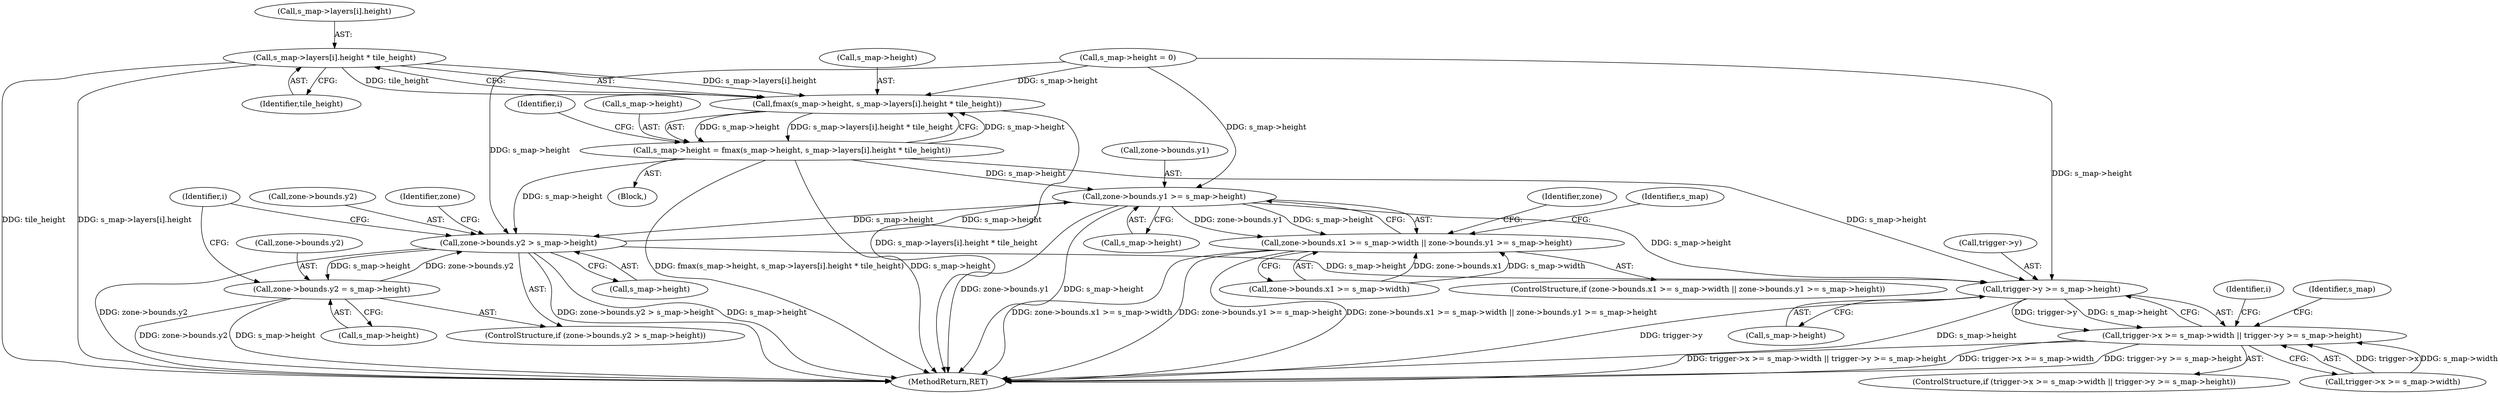 digraph "0_minisphere_252c1ca184cb38e1acb917aa0e451c5f08519996@array" {
"1000340" [label="(Call,s_map->layers[i].height * tile_height)"];
"1000336" [label="(Call,fmax(s_map->height, s_map->layers[i].height * tile_height))"];
"1000332" [label="(Call,s_map->height = fmax(s_map->height, s_map->layers[i].height * tile_height))"];
"1000384" [label="(Call,zone->bounds.y1 >= s_map->height)"];
"1000374" [label="(Call,zone->bounds.x1 >= s_map->width || zone->bounds.y1 >= s_map->height)"];
"1000420" [label="(Call,zone->bounds.y2 > s_map->height)"];
"1000429" [label="(Call,zone->bounds.y2 = s_map->height)"];
"1000471" [label="(Call,trigger->y >= s_map->height)"];
"1000463" [label="(Call,trigger->x >= s_map->width || trigger->y >= s_map->height)"];
"1000348" [label="(Identifier,tile_height)"];
"1000385" [label="(Call,zone->bounds.y1)"];
"1000374" [label="(Call,zone->bounds.x1 >= s_map->width || zone->bounds.y1 >= s_map->height)"];
"1000464" [label="(Call,trigger->x >= s_map->width)"];
"1000462" [label="(ControlStructure,if (trigger->x >= s_map->width || trigger->y >= s_map->height))"];
"1000475" [label="(Call,s_map->height)"];
"1000314" [label="(Block,)"];
"1000332" [label="(Call,s_map->height = fmax(s_map->height, s_map->layers[i].height * tile_height))"];
"1000373" [label="(ControlStructure,if (zone->bounds.x1 >= s_map->width || zone->bounds.y1 >= s_map->height))"];
"1000303" [label="(Identifier,i)"];
"1000485" [label="(MethodReturn,RET)"];
"1000453" [label="(Identifier,i)"];
"1000340" [label="(Call,s_map->layers[i].height * tile_height)"];
"1000471" [label="(Call,trigger->y >= s_map->height)"];
"1000432" [label="(Identifier,zone)"];
"1000480" [label="(Identifier,s_map)"];
"1000337" [label="(Call,s_map->height)"];
"1000390" [label="(Call,s_map->height)"];
"1000404" [label="(Identifier,zone)"];
"1000419" [label="(ControlStructure,if (zone->bounds.y2 > s_map->height))"];
"1000375" [label="(Call,zone->bounds.x1 >= s_map->width)"];
"1000341" [label="(Call,s_map->layers[i].height)"];
"1000472" [label="(Call,trigger->y)"];
"1000421" [label="(Call,zone->bounds.y2)"];
"1000429" [label="(Call,zone->bounds.y2 = s_map->height)"];
"1000426" [label="(Call,s_map->height)"];
"1000430" [label="(Call,zone->bounds.y2)"];
"1000288" [label="(Call,s_map->height = 0)"];
"1000463" [label="(Call,trigger->x >= s_map->width || trigger->y >= s_map->height)"];
"1000420" [label="(Call,zone->bounds.y2 > s_map->height)"];
"1000333" [label="(Call,s_map->height)"];
"1000336" [label="(Call,fmax(s_map->height, s_map->layers[i].height * tile_height))"];
"1000395" [label="(Identifier,s_map)"];
"1000435" [label="(Call,s_map->height)"];
"1000384" [label="(Call,zone->bounds.y1 >= s_map->height)"];
"1000364" [label="(Identifier,i)"];
"1000340" -> "1000336"  [label="AST: "];
"1000340" -> "1000348"  [label="CFG: "];
"1000341" -> "1000340"  [label="AST: "];
"1000348" -> "1000340"  [label="AST: "];
"1000336" -> "1000340"  [label="CFG: "];
"1000340" -> "1000485"  [label="DDG: tile_height"];
"1000340" -> "1000485"  [label="DDG: s_map->layers[i].height"];
"1000340" -> "1000336"  [label="DDG: s_map->layers[i].height"];
"1000340" -> "1000336"  [label="DDG: tile_height"];
"1000336" -> "1000332"  [label="AST: "];
"1000337" -> "1000336"  [label="AST: "];
"1000332" -> "1000336"  [label="CFG: "];
"1000336" -> "1000485"  [label="DDG: s_map->layers[i].height * tile_height"];
"1000336" -> "1000332"  [label="DDG: s_map->height"];
"1000336" -> "1000332"  [label="DDG: s_map->layers[i].height * tile_height"];
"1000332" -> "1000336"  [label="DDG: s_map->height"];
"1000288" -> "1000336"  [label="DDG: s_map->height"];
"1000332" -> "1000314"  [label="AST: "];
"1000333" -> "1000332"  [label="AST: "];
"1000303" -> "1000332"  [label="CFG: "];
"1000332" -> "1000485"  [label="DDG: fmax(s_map->height, s_map->layers[i].height * tile_height)"];
"1000332" -> "1000485"  [label="DDG: s_map->height"];
"1000332" -> "1000384"  [label="DDG: s_map->height"];
"1000332" -> "1000420"  [label="DDG: s_map->height"];
"1000332" -> "1000471"  [label="DDG: s_map->height"];
"1000384" -> "1000374"  [label="AST: "];
"1000384" -> "1000390"  [label="CFG: "];
"1000385" -> "1000384"  [label="AST: "];
"1000390" -> "1000384"  [label="AST: "];
"1000374" -> "1000384"  [label="CFG: "];
"1000384" -> "1000485"  [label="DDG: s_map->height"];
"1000384" -> "1000485"  [label="DDG: zone->bounds.y1"];
"1000384" -> "1000374"  [label="DDG: zone->bounds.y1"];
"1000384" -> "1000374"  [label="DDG: s_map->height"];
"1000288" -> "1000384"  [label="DDG: s_map->height"];
"1000420" -> "1000384"  [label="DDG: s_map->height"];
"1000384" -> "1000420"  [label="DDG: s_map->height"];
"1000384" -> "1000471"  [label="DDG: s_map->height"];
"1000374" -> "1000373"  [label="AST: "];
"1000374" -> "1000375"  [label="CFG: "];
"1000375" -> "1000374"  [label="AST: "];
"1000395" -> "1000374"  [label="CFG: "];
"1000404" -> "1000374"  [label="CFG: "];
"1000374" -> "1000485"  [label="DDG: zone->bounds.x1 >= s_map->width"];
"1000374" -> "1000485"  [label="DDG: zone->bounds.y1 >= s_map->height"];
"1000374" -> "1000485"  [label="DDG: zone->bounds.x1 >= s_map->width || zone->bounds.y1 >= s_map->height"];
"1000375" -> "1000374"  [label="DDG: zone->bounds.x1"];
"1000375" -> "1000374"  [label="DDG: s_map->width"];
"1000420" -> "1000419"  [label="AST: "];
"1000420" -> "1000426"  [label="CFG: "];
"1000421" -> "1000420"  [label="AST: "];
"1000426" -> "1000420"  [label="AST: "];
"1000432" -> "1000420"  [label="CFG: "];
"1000364" -> "1000420"  [label="CFG: "];
"1000420" -> "1000485"  [label="DDG: zone->bounds.y2 > s_map->height"];
"1000420" -> "1000485"  [label="DDG: s_map->height"];
"1000420" -> "1000485"  [label="DDG: zone->bounds.y2"];
"1000429" -> "1000420"  [label="DDG: zone->bounds.y2"];
"1000288" -> "1000420"  [label="DDG: s_map->height"];
"1000420" -> "1000429"  [label="DDG: s_map->height"];
"1000420" -> "1000471"  [label="DDG: s_map->height"];
"1000429" -> "1000419"  [label="AST: "];
"1000429" -> "1000435"  [label="CFG: "];
"1000430" -> "1000429"  [label="AST: "];
"1000435" -> "1000429"  [label="AST: "];
"1000364" -> "1000429"  [label="CFG: "];
"1000429" -> "1000485"  [label="DDG: s_map->height"];
"1000429" -> "1000485"  [label="DDG: zone->bounds.y2"];
"1000471" -> "1000463"  [label="AST: "];
"1000471" -> "1000475"  [label="CFG: "];
"1000472" -> "1000471"  [label="AST: "];
"1000475" -> "1000471"  [label="AST: "];
"1000463" -> "1000471"  [label="CFG: "];
"1000471" -> "1000485"  [label="DDG: trigger->y"];
"1000471" -> "1000485"  [label="DDG: s_map->height"];
"1000471" -> "1000463"  [label="DDG: trigger->y"];
"1000471" -> "1000463"  [label="DDG: s_map->height"];
"1000288" -> "1000471"  [label="DDG: s_map->height"];
"1000463" -> "1000462"  [label="AST: "];
"1000463" -> "1000464"  [label="CFG: "];
"1000464" -> "1000463"  [label="AST: "];
"1000480" -> "1000463"  [label="CFG: "];
"1000453" -> "1000463"  [label="CFG: "];
"1000463" -> "1000485"  [label="DDG: trigger->x >= s_map->width || trigger->y >= s_map->height"];
"1000463" -> "1000485"  [label="DDG: trigger->x >= s_map->width"];
"1000463" -> "1000485"  [label="DDG: trigger->y >= s_map->height"];
"1000464" -> "1000463"  [label="DDG: trigger->x"];
"1000464" -> "1000463"  [label="DDG: s_map->width"];
}

